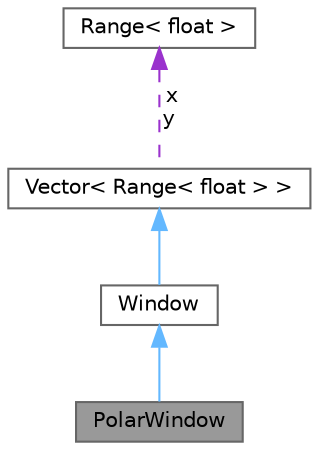 digraph "PolarWindow"
{
 // LATEX_PDF_SIZE
  bgcolor="transparent";
  edge [fontname=Helvetica,fontsize=10,labelfontname=Helvetica,labelfontsize=10];
  node [fontname=Helvetica,fontsize=10,shape=box,height=0.2,width=0.4];
  Node1 [label="PolarWindow",height=0.2,width=0.4,color="gray40", fillcolor="grey60", style="filled", fontcolor="black",tooltip=" "];
  Node2 -> Node1 [dir="back",color="steelblue1",style="solid"];
  Node2 [label="Window",height=0.2,width=0.4,color="gray40", fillcolor="white", style="filled",URL="$class_window.html",tooltip="A Display Window object represent an area of the display in normalized coordinates...."];
  Node3 -> Node2 [dir="back",color="steelblue1",style="solid"];
  Node3 [label="Vector\< Range\< float \> \>",height=0.2,width=0.4,color="gray40", fillcolor="white", style="filled",URL="$class_vector.html",tooltip=" "];
  Node4 -> Node3 [dir="back",color="darkorchid3",style="dashed",label=" x\ny" ];
  Node4 [label="Range\< float \>",height=0.2,width=0.4,color="gray40", fillcolor="white", style="filled",URL="$class_range.html",tooltip=" "];
}

